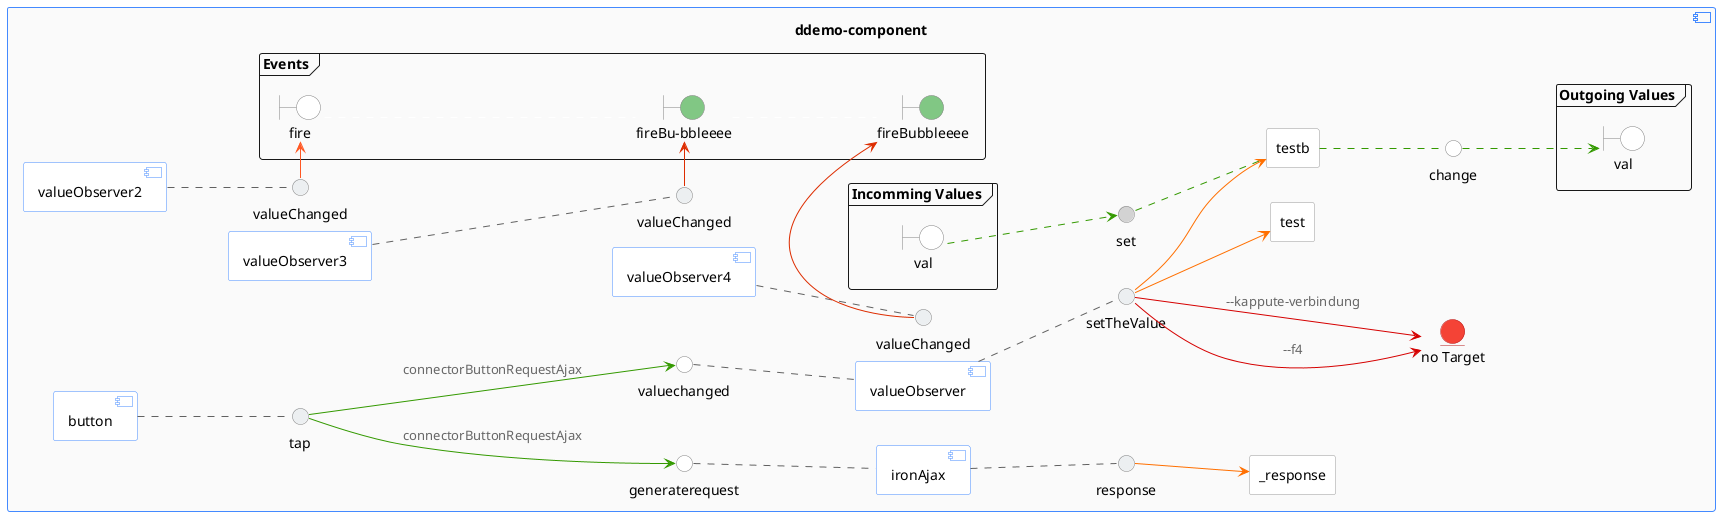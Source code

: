 @startuml
left to right direction
 skinparam interface {
backgroundColor lightgrey
borderColor grey
}
skinparam boundary {
backgroundColor lightgrey
borderColor grey
}
skinparam entity {
backgroundColor #f44336
borderColor #b71c1c
}
skinparam component {
ArrowColor #339900
ArrowFontColor #666666
borderColor #448AFF
}
skinparam agent {
ArrowFontColor #666666
borderColor #999999
}



component "ddemo-component" as main #FAFAFA{


frame "Events " as bounds {
boundary "fire" as fireFire #white
boundary "fireBu-bbleeee" as firebubbleFirebuBbleeee #81C784
boundary "fireBubbleeee" as firebubbleFirebubbleeee #81C784

fireFire .. firebubbleFirebuBbleeee #white
firebubbleFirebuBbleeee .. firebubbleFirebubbleeee #white
}

frame "Incomming Values " as valuesIn {
boundary "val" as valBoundIn #white

}

frame "Outgoing Values " as valuesOut {
boundary "val" as valBoundOut #white

}

agent _response as valueelement_response #white
component ironAjax #white

component valueObserver #white
agent test as valueelementtest #white

component valueObserver2 #white
component valueObserver3 #white
component valueObserver4 #white
component button #white


agent testb as valueelementtestb #white
interface set as interfaceVal
interface change as interfaceValC  #white



interfaceVal .. valueelementtestb
valueelementtestb .. interfaceValC
interfaceValC ..> valBoundOut
valBoundIn ..> interfaceVal


interface generaterequest as interfaceGeneraterequestironAjax  #white
interfaceGeneraterequestironAjax .. ironAjax #616161
interface valuechanged as interfaceValuechangedvalueObserver  #white
interfaceValuechangedvalueObserver .. valueObserver #616161
interface response as interfaceResponseironAjax #ECEFF1
ironAjax .. interfaceResponseironAjax #616161
interfaceResponseironAjax --> valueelement_response #FF6F00
interface setTheValue as interfaceSetTheValuevalueObserver #ECEFF1
valueObserver .. interfaceSetTheValuevalueObserver #616161
interfaceSetTheValuevalueObserver --> valueelementtestb #FF6F00
interfaceSetTheValuevalueObserver --> valueelementtest #FF6F00
interface valueChanged as interfaceValueChangedvalueObserver2 #ECEFF1
valueObserver2 .. interfaceValueChangedvalueObserver2 #616161
interfaceValueChangedvalueObserver2 -> fireFire #FF5722
interface valueChanged as interfaceValueChangedvalueObserver3 #ECEFF1
valueObserver3 .. interfaceValueChangedvalueObserver3 #616161
interfaceValueChangedvalueObserver3 -> firebubbleFirebuBbleeee #DD2C00
interface valueChanged as interfaceValueChangedvalueObserver4 #ECEFF1
valueObserver4 .. interfaceValueChangedvalueObserver4 #616161
interfaceValueChangedvalueObserver4 -> firebubbleFirebubbleeee #DD2C00
interface tap as interfaceTapbutton #ECEFF1
button .. interfaceTapbutton #616161
entity "no Target" as XXXXXnirvanaXXXXX
interfaceSetTheValuevalueObserver --->  XXXXXnirvanaXXXXX  #d50000 :--f4
interfaceSetTheValuevalueObserver --->  XXXXXnirvanaXXXXX  #d50000 :--kappute-verbindung
interfaceTapbutton --> interfaceGeneraterequestironAjax :connectorButtonRequestAjax
interfaceTapbutton --> interfaceValuechangedvalueObserver :connectorButtonRequestAjax
}

@enduml
